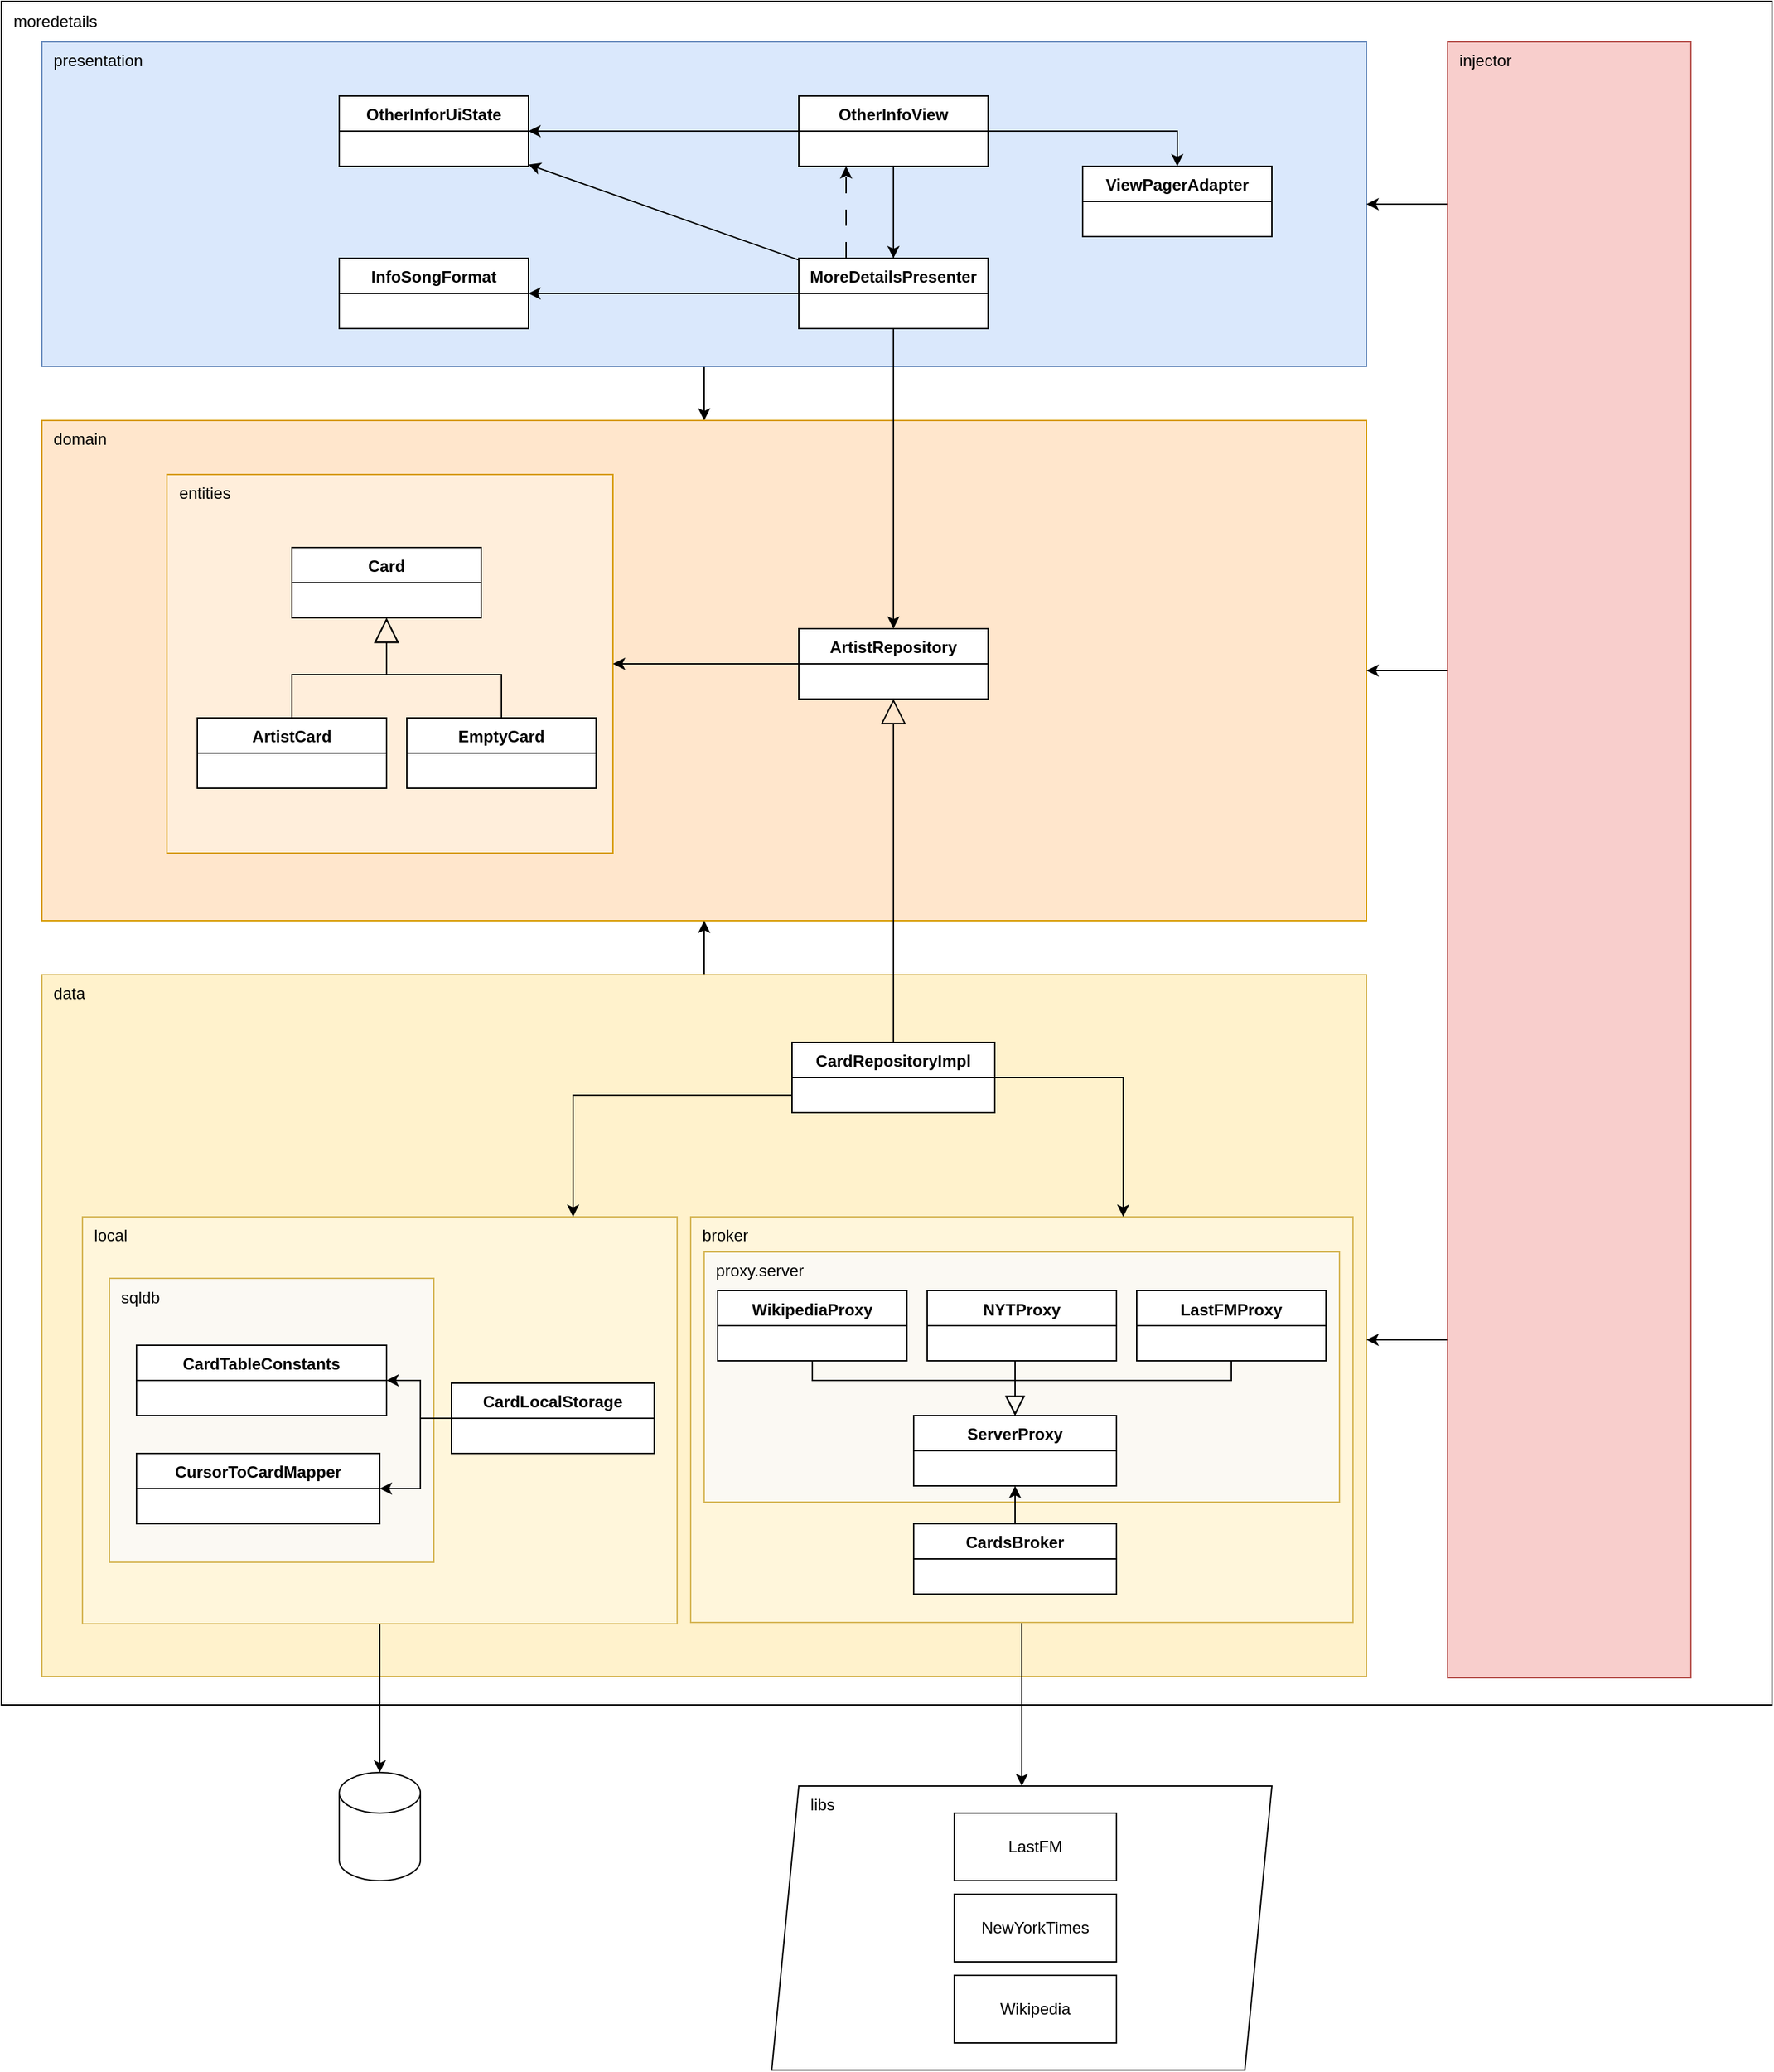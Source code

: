 <mxfile version="21.2.8" type="device">
  <diagram name="Página-1" id="IGTd7wFjD3Dsfbj7Bppf">
    <mxGraphModel dx="1873" dy="434" grid="1" gridSize="10" guides="1" tooltips="1" connect="1" arrows="1" fold="1" page="1" pageScale="1" pageWidth="1169" pageHeight="827" math="0" shadow="0">
      <root>
        <mxCell id="0" />
        <mxCell id="1" parent="0" />
        <mxCell id="fQUwkLlTzRfZ0Voz_JBa-1" value="" style="rounded=0;whiteSpace=wrap;html=1;fillColor=none;" parent="1" vertex="1">
          <mxGeometry x="-300" y="10" width="1310" height="1260" as="geometry" />
        </mxCell>
        <mxCell id="dshoqOkQyHUTQz9DMJpt-36" style="edgeStyle=orthogonalEdgeStyle;rounded=0;orthogonalLoop=1;jettySize=auto;html=1;" parent="1" source="dshoqOkQyHUTQz9DMJpt-1" target="dshoqOkQyHUTQz9DMJpt-2" edge="1">
          <mxGeometry relative="1" as="geometry" />
        </mxCell>
        <mxCell id="dshoqOkQyHUTQz9DMJpt-1" value="&amp;nbsp; presentation" style="rounded=0;whiteSpace=wrap;html=1;align=left;verticalAlign=top;fillColor=#dae8fc;strokeColor=#6c8ebf;" parent="1" vertex="1">
          <mxGeometry x="-270" y="40" width="980" height="240" as="geometry" />
        </mxCell>
        <mxCell id="dshoqOkQyHUTQz9DMJpt-2" value="&amp;nbsp; domain" style="rounded=0;whiteSpace=wrap;html=1;align=left;verticalAlign=top;fillColor=#ffe6cc;strokeColor=#d79b00;" parent="1" vertex="1">
          <mxGeometry x="-270" y="320" width="980" height="370" as="geometry" />
        </mxCell>
        <mxCell id="dshoqOkQyHUTQz9DMJpt-38" style="edgeStyle=orthogonalEdgeStyle;rounded=0;orthogonalLoop=1;jettySize=auto;html=1;" parent="1" source="dshoqOkQyHUTQz9DMJpt-3" target="dshoqOkQyHUTQz9DMJpt-2" edge="1">
          <mxGeometry relative="1" as="geometry" />
        </mxCell>
        <mxCell id="dshoqOkQyHUTQz9DMJpt-3" value="&amp;nbsp; data" style="rounded=0;whiteSpace=wrap;html=1;align=left;verticalAlign=top;fillColor=#fff2cc;strokeColor=#d6b656;" parent="1" vertex="1">
          <mxGeometry x="-270" y="730" width="980" height="519" as="geometry" />
        </mxCell>
        <mxCell id="dshoqOkQyHUTQz9DMJpt-4" value="moredetails" style="text;html=1;strokeColor=none;fillColor=none;align=center;verticalAlign=middle;whiteSpace=wrap;rounded=0;" parent="1" vertex="1">
          <mxGeometry x="-290" y="10" width="60" height="30" as="geometry" />
        </mxCell>
        <mxCell id="dshoqOkQyHUTQz9DMJpt-44" style="edgeStyle=orthogonalEdgeStyle;rounded=0;orthogonalLoop=1;jettySize=auto;html=1;" parent="1" source="dshoqOkQyHUTQz9DMJpt-6" target="dshoqOkQyHUTQz9DMJpt-43" edge="1">
          <mxGeometry relative="1" as="geometry" />
        </mxCell>
        <mxCell id="dshoqOkQyHUTQz9DMJpt-6" value="&amp;nbsp; local" style="rounded=0;whiteSpace=wrap;html=1;align=left;verticalAlign=top;fillColor=#fff6db;strokeColor=#d6b656;" parent="1" vertex="1">
          <mxGeometry x="-240" y="909" width="440" height="301" as="geometry" />
        </mxCell>
        <mxCell id="dshoqOkQyHUTQz9DMJpt-46" style="edgeStyle=orthogonalEdgeStyle;rounded=0;orthogonalLoop=1;jettySize=auto;html=1;" parent="1" source="dshoqOkQyHUTQz9DMJpt-7" target="dshoqOkQyHUTQz9DMJpt-45" edge="1">
          <mxGeometry relative="1" as="geometry" />
        </mxCell>
        <mxCell id="dshoqOkQyHUTQz9DMJpt-7" value="&amp;nbsp; broker" style="rounded=0;whiteSpace=wrap;html=1;align=left;verticalAlign=top;fillColor=#fff6db;strokeColor=#d6b656;" parent="1" vertex="1">
          <mxGeometry x="210" y="909" width="490" height="300" as="geometry" />
        </mxCell>
        <mxCell id="dshoqOkQyHUTQz9DMJpt-8" value="&amp;nbsp; proxy.server" style="rounded=0;whiteSpace=wrap;html=1;align=left;verticalAlign=top;fillColor=#fbf9f3;strokeColor=#d6b656;" parent="1" vertex="1">
          <mxGeometry x="220" y="935" width="470" height="185" as="geometry" />
        </mxCell>
        <mxCell id="FpjiiFdHGv9A1_sbyc6X-3" style="edgeStyle=orthogonalEdgeStyle;rounded=0;orthogonalLoop=1;jettySize=auto;html=1;endArrow=block;endFill=0;endSize=12;" edge="1" parent="1" source="dshoqOkQyHUTQz9DMJpt-10" target="dshoqOkQyHUTQz9DMJpt-16">
          <mxGeometry relative="1" as="geometry">
            <Array as="points">
              <mxPoint x="610" y="1030" />
              <mxPoint x="450" y="1030" />
            </Array>
          </mxGeometry>
        </mxCell>
        <mxCell id="dshoqOkQyHUTQz9DMJpt-10" value="LastFMProxy" style="swimlane;fontStyle=1;align=center;verticalAlign=top;childLayout=stackLayout;horizontal=1;startSize=26;horizontalStack=0;resizeParent=1;resizeParentMax=0;resizeLast=0;collapsible=1;marginBottom=0;whiteSpace=wrap;html=1;swimlaneFillColor=default;" parent="1" vertex="1">
          <mxGeometry x="540" y="963.5" width="140" height="52" as="geometry" />
        </mxCell>
        <mxCell id="FpjiiFdHGv9A1_sbyc6X-4" style="edgeStyle=orthogonalEdgeStyle;rounded=0;orthogonalLoop=1;jettySize=auto;html=1;endArrow=block;endFill=0;startSize=6;endSize=12;" edge="1" parent="1" source="dshoqOkQyHUTQz9DMJpt-14" target="dshoqOkQyHUTQz9DMJpt-16">
          <mxGeometry relative="1" as="geometry">
            <Array as="points">
              <mxPoint x="450" y="1040" />
              <mxPoint x="450" y="1040" />
            </Array>
          </mxGeometry>
        </mxCell>
        <mxCell id="dshoqOkQyHUTQz9DMJpt-14" value="NYTProxy" style="swimlane;fontStyle=1;align=center;verticalAlign=top;childLayout=stackLayout;horizontal=1;startSize=26;horizontalStack=0;resizeParent=1;resizeParentMax=0;resizeLast=0;collapsible=1;marginBottom=0;whiteSpace=wrap;html=1;swimlaneFillColor=default;" parent="1" vertex="1">
          <mxGeometry x="385" y="963.5" width="140" height="52" as="geometry" />
        </mxCell>
        <mxCell id="dshoqOkQyHUTQz9DMJpt-16" value="ServerProxy" style="swimlane;fontStyle=1;align=center;verticalAlign=top;childLayout=stackLayout;horizontal=1;startSize=26;horizontalStack=0;resizeParent=1;resizeParentMax=0;resizeLast=0;collapsible=1;marginBottom=0;whiteSpace=wrap;html=1;labelBackgroundColor=none;rounded=0;shadow=0;glass=0;gradientColor=none;swimlaneFillColor=default;" parent="1" vertex="1">
          <mxGeometry x="375" y="1056" width="150" height="52" as="geometry" />
        </mxCell>
        <mxCell id="dshoqOkQyHUTQz9DMJpt-17" value="CardLocalStorage" style="swimlane;fontStyle=1;align=center;verticalAlign=top;childLayout=stackLayout;horizontal=1;startSize=26;horizontalStack=0;resizeParent=1;resizeParentMax=0;resizeLast=0;collapsible=1;marginBottom=0;whiteSpace=wrap;html=1;swimlaneFillColor=default;" parent="1" vertex="1">
          <mxGeometry x="33" y="1032" width="150" height="52" as="geometry" />
        </mxCell>
        <mxCell id="dshoqOkQyHUTQz9DMJpt-22" value="&amp;nbsp; entities" style="rounded=0;whiteSpace=wrap;html=1;align=left;verticalAlign=top;fillColor=#ffeedb;strokeColor=#d79b00;" parent="1" vertex="1">
          <mxGeometry x="-177.5" y="360" width="330" height="280" as="geometry" />
        </mxCell>
        <mxCell id="dshoqOkQyHUTQz9DMJpt-51" style="edgeStyle=orthogonalEdgeStyle;rounded=0;orthogonalLoop=1;jettySize=auto;html=1;endArrow=block;endFill=0;endSize=16;" parent="1" source="dshoqOkQyHUTQz9DMJpt-23" target="dshoqOkQyHUTQz9DMJpt-50" edge="1">
          <mxGeometry relative="1" as="geometry" />
        </mxCell>
        <mxCell id="dshoqOkQyHUTQz9DMJpt-23" value="ArtistCard" style="swimlane;fontStyle=1;align=center;verticalAlign=top;childLayout=stackLayout;horizontal=1;startSize=26;horizontalStack=0;resizeParent=1;resizeParentMax=0;resizeLast=0;collapsible=1;marginBottom=0;whiteSpace=wrap;html=1;swimlaneFillColor=default;" parent="1" vertex="1">
          <mxGeometry x="-155" y="540" width="140" height="52" as="geometry" />
        </mxCell>
        <mxCell id="dshoqOkQyHUTQz9DMJpt-34" style="edgeStyle=orthogonalEdgeStyle;rounded=0;orthogonalLoop=1;jettySize=auto;html=1;" parent="1" source="dshoqOkQyHUTQz9DMJpt-24" target="dshoqOkQyHUTQz9DMJpt-22" edge="1">
          <mxGeometry relative="1" as="geometry" />
        </mxCell>
        <mxCell id="dshoqOkQyHUTQz9DMJpt-24" value="ArtistRepository" style="swimlane;fontStyle=1;align=center;verticalAlign=top;childLayout=stackLayout;horizontal=1;startSize=26;horizontalStack=0;resizeParent=1;resizeParentMax=0;resizeLast=0;collapsible=1;marginBottom=0;whiteSpace=wrap;html=1;swimlaneFillColor=default;" parent="1" vertex="1">
          <mxGeometry x="290" y="474" width="140" height="52" as="geometry" />
        </mxCell>
        <mxCell id="dshoqOkQyHUTQz9DMJpt-25" value="InfoSongFormat" style="swimlane;fontStyle=1;align=center;verticalAlign=top;childLayout=stackLayout;horizontal=1;startSize=26;horizontalStack=0;resizeParent=1;resizeParentMax=0;resizeLast=0;collapsible=1;marginBottom=0;whiteSpace=wrap;html=1;swimlaneFillColor=default;" parent="1" vertex="1">
          <mxGeometry x="-50" y="200" width="140" height="52" as="geometry" />
        </mxCell>
        <mxCell id="dshoqOkQyHUTQz9DMJpt-48" style="rounded=0;orthogonalLoop=1;jettySize=auto;html=1;" parent="1" source="dshoqOkQyHUTQz9DMJpt-26" target="dshoqOkQyHUTQz9DMJpt-27" edge="1">
          <mxGeometry relative="1" as="geometry" />
        </mxCell>
        <mxCell id="fQUwkLlTzRfZ0Voz_JBa-11" style="edgeStyle=orthogonalEdgeStyle;rounded=0;orthogonalLoop=1;jettySize=auto;html=1;exitX=0.25;exitY=0;exitDx=0;exitDy=0;entryX=0.25;entryY=1;entryDx=0;entryDy=0;dashed=1;dashPattern=12 12;" parent="1" source="dshoqOkQyHUTQz9DMJpt-26" target="dshoqOkQyHUTQz9DMJpt-28" edge="1">
          <mxGeometry relative="1" as="geometry" />
        </mxCell>
        <mxCell id="fQUwkLlTzRfZ0Voz_JBa-12" style="edgeStyle=orthogonalEdgeStyle;rounded=0;orthogonalLoop=1;jettySize=auto;html=1;exitX=0;exitY=0.5;exitDx=0;exitDy=0;entryX=1;entryY=0.5;entryDx=0;entryDy=0;" parent="1" source="dshoqOkQyHUTQz9DMJpt-26" target="dshoqOkQyHUTQz9DMJpt-25" edge="1">
          <mxGeometry relative="1" as="geometry" />
        </mxCell>
        <mxCell id="fQUwkLlTzRfZ0Voz_JBa-14" style="edgeStyle=orthogonalEdgeStyle;rounded=0;orthogonalLoop=1;jettySize=auto;html=1;entryX=0.5;entryY=0;entryDx=0;entryDy=0;" parent="1" source="dshoqOkQyHUTQz9DMJpt-26" target="dshoqOkQyHUTQz9DMJpt-24" edge="1">
          <mxGeometry relative="1" as="geometry" />
        </mxCell>
        <mxCell id="dshoqOkQyHUTQz9DMJpt-26" value="MoreDetailsPresenter" style="swimlane;fontStyle=1;align=center;verticalAlign=top;childLayout=stackLayout;horizontal=1;startSize=26;horizontalStack=0;resizeParent=1;resizeParentMax=0;resizeLast=0;collapsible=1;marginBottom=0;whiteSpace=wrap;html=1;swimlaneFillColor=default;" parent="1" vertex="1">
          <mxGeometry x="290" y="200" width="140" height="52" as="geometry" />
        </mxCell>
        <mxCell id="dshoqOkQyHUTQz9DMJpt-27" value="OtherInforUiState" style="swimlane;fontStyle=1;align=center;verticalAlign=top;childLayout=stackLayout;horizontal=1;startSize=26;horizontalStack=0;resizeParent=1;resizeParentMax=0;resizeLast=0;collapsible=1;marginBottom=0;whiteSpace=wrap;html=1;swimlaneFillColor=default;" parent="1" vertex="1">
          <mxGeometry x="-50" y="80" width="140" height="52" as="geometry" />
        </mxCell>
        <mxCell id="dshoqOkQyHUTQz9DMJpt-37" style="edgeStyle=orthogonalEdgeStyle;rounded=0;orthogonalLoop=1;jettySize=auto;html=1;" parent="1" source="dshoqOkQyHUTQz9DMJpt-28" target="dshoqOkQyHUTQz9DMJpt-26" edge="1">
          <mxGeometry relative="1" as="geometry" />
        </mxCell>
        <mxCell id="dshoqOkQyHUTQz9DMJpt-49" style="edgeStyle=orthogonalEdgeStyle;rounded=0;orthogonalLoop=1;jettySize=auto;html=1;" parent="1" source="dshoqOkQyHUTQz9DMJpt-28" target="dshoqOkQyHUTQz9DMJpt-27" edge="1">
          <mxGeometry relative="1" as="geometry" />
        </mxCell>
        <mxCell id="dshoqOkQyHUTQz9DMJpt-30" style="rounded=0;orthogonalLoop=1;jettySize=auto;html=1;endArrow=block;endFill=0;startSize=6;endSize=16;" parent="1" source="dshoqOkQyHUTQz9DMJpt-29" target="dshoqOkQyHUTQz9DMJpt-24" edge="1">
          <mxGeometry relative="1" as="geometry" />
        </mxCell>
        <mxCell id="dshoqOkQyHUTQz9DMJpt-32" style="edgeStyle=orthogonalEdgeStyle;rounded=0;orthogonalLoop=1;jettySize=auto;html=1;" parent="1" source="dshoqOkQyHUTQz9DMJpt-29" target="dshoqOkQyHUTQz9DMJpt-7" edge="1">
          <mxGeometry relative="1" as="geometry">
            <Array as="points">
              <mxPoint x="530" y="806" />
            </Array>
          </mxGeometry>
        </mxCell>
        <mxCell id="dshoqOkQyHUTQz9DMJpt-33" style="edgeStyle=orthogonalEdgeStyle;rounded=0;orthogonalLoop=1;jettySize=auto;html=1;" parent="1" source="dshoqOkQyHUTQz9DMJpt-29" target="dshoqOkQyHUTQz9DMJpt-6" edge="1">
          <mxGeometry relative="1" as="geometry">
            <Array as="points">
              <mxPoint x="123" y="819" />
            </Array>
          </mxGeometry>
        </mxCell>
        <mxCell id="dshoqOkQyHUTQz9DMJpt-29" value="CardRepositoryImpl" style="swimlane;fontStyle=1;align=center;verticalAlign=top;childLayout=stackLayout;horizontal=1;startSize=26;horizontalStack=0;resizeParent=1;resizeParentMax=0;resizeLast=0;collapsible=1;marginBottom=0;whiteSpace=wrap;html=1;swimlaneFillColor=default;" parent="1" vertex="1">
          <mxGeometry x="285" y="780" width="150" height="52" as="geometry" />
        </mxCell>
        <mxCell id="dshoqOkQyHUTQz9DMJpt-40" style="edgeStyle=orthogonalEdgeStyle;rounded=0;orthogonalLoop=1;jettySize=auto;html=1;" parent="1" source="dshoqOkQyHUTQz9DMJpt-39" target="dshoqOkQyHUTQz9DMJpt-1" edge="1">
          <mxGeometry relative="1" as="geometry">
            <Array as="points">
              <mxPoint x="740" y="160" />
              <mxPoint x="740" y="160" />
            </Array>
          </mxGeometry>
        </mxCell>
        <mxCell id="dshoqOkQyHUTQz9DMJpt-41" style="edgeStyle=orthogonalEdgeStyle;rounded=0;orthogonalLoop=1;jettySize=auto;html=1;" parent="1" source="dshoqOkQyHUTQz9DMJpt-39" target="dshoqOkQyHUTQz9DMJpt-2" edge="1">
          <mxGeometry relative="1" as="geometry">
            <Array as="points">
              <mxPoint x="750" y="505" />
              <mxPoint x="750" y="505" />
            </Array>
          </mxGeometry>
        </mxCell>
        <mxCell id="dshoqOkQyHUTQz9DMJpt-42" style="edgeStyle=orthogonalEdgeStyle;rounded=0;orthogonalLoop=1;jettySize=auto;html=1;" parent="1" source="dshoqOkQyHUTQz9DMJpt-39" target="dshoqOkQyHUTQz9DMJpt-3" edge="1">
          <mxGeometry relative="1" as="geometry">
            <Array as="points">
              <mxPoint x="740" y="1000" />
              <mxPoint x="740" y="1000" />
            </Array>
          </mxGeometry>
        </mxCell>
        <mxCell id="dshoqOkQyHUTQz9DMJpt-39" value="&amp;nbsp; injector" style="rounded=0;whiteSpace=wrap;html=1;align=left;verticalAlign=top;fillColor=#f8cecc;strokeColor=#b85450;" parent="1" vertex="1">
          <mxGeometry x="770" y="40" width="180" height="1210" as="geometry" />
        </mxCell>
        <mxCell id="dshoqOkQyHUTQz9DMJpt-43" value="" style="shape=cylinder3;whiteSpace=wrap;html=1;boundedLbl=1;backgroundOutline=1;size=15;" parent="1" vertex="1">
          <mxGeometry x="-50" y="1320" width="60" height="80" as="geometry" />
        </mxCell>
        <mxCell id="dshoqOkQyHUTQz9DMJpt-45" value="&amp;nbsp; &amp;nbsp; &amp;nbsp; &amp;nbsp; libs" style="shape=parallelogram;perimeter=parallelogramPerimeter;whiteSpace=wrap;html=1;fixedSize=1;align=left;verticalAlign=top;" parent="1" vertex="1">
          <mxGeometry x="270" y="1330" width="370" height="210" as="geometry" />
        </mxCell>
        <mxCell id="dshoqOkQyHUTQz9DMJpt-50" value="Card" style="swimlane;fontStyle=1;align=center;verticalAlign=top;childLayout=stackLayout;horizontal=1;startSize=26;horizontalStack=0;resizeParent=1;resizeParentMax=0;resizeLast=0;collapsible=1;marginBottom=0;whiteSpace=wrap;html=1;swimlaneFillColor=default;" parent="1" vertex="1">
          <mxGeometry x="-85" y="414" width="140" height="52" as="geometry" />
        </mxCell>
        <mxCell id="dshoqOkQyHUTQz9DMJpt-53" style="edgeStyle=orthogonalEdgeStyle;rounded=0;orthogonalLoop=1;jettySize=auto;html=1;endArrow=block;endFill=0;endSize=16;" parent="1" source="dshoqOkQyHUTQz9DMJpt-52" target="dshoqOkQyHUTQz9DMJpt-50" edge="1">
          <mxGeometry relative="1" as="geometry" />
        </mxCell>
        <mxCell id="dshoqOkQyHUTQz9DMJpt-52" value="EmptyCard" style="swimlane;fontStyle=1;align=center;verticalAlign=top;childLayout=stackLayout;horizontal=1;startSize=26;horizontalStack=0;resizeParent=1;resizeParentMax=0;resizeLast=0;collapsible=1;marginBottom=0;whiteSpace=wrap;html=1;swimlaneFillColor=default;" parent="1" vertex="1">
          <mxGeometry y="540" width="140" height="52" as="geometry" />
        </mxCell>
        <mxCell id="fQUwkLlTzRfZ0Voz_JBa-5" value="&amp;nbsp; sqldb" style="rounded=0;whiteSpace=wrap;html=1;align=left;verticalAlign=top;fillColor=#fbf9f3;strokeColor=#d6b656;" parent="1" vertex="1">
          <mxGeometry x="-220" y="954.5" width="240" height="210" as="geometry" />
        </mxCell>
        <mxCell id="fQUwkLlTzRfZ0Voz_JBa-6" value="CardTableConstants" style="swimlane;fontStyle=1;align=center;verticalAlign=top;childLayout=stackLayout;horizontal=1;startSize=26;horizontalStack=0;resizeParent=1;resizeParentMax=0;resizeLast=0;collapsible=1;marginBottom=0;whiteSpace=wrap;html=1;swimlaneFillColor=default;" parent="1" vertex="1">
          <mxGeometry x="-200" y="1004" width="185" height="52" as="geometry" />
        </mxCell>
        <mxCell id="fQUwkLlTzRfZ0Voz_JBa-7" value="CursorToCardMapper" style="swimlane;fontStyle=1;align=center;verticalAlign=top;childLayout=stackLayout;horizontal=1;startSize=26;horizontalStack=0;resizeParent=1;resizeParentMax=0;resizeLast=0;collapsible=1;marginBottom=0;whiteSpace=wrap;html=1;swimlaneFillColor=default;" parent="1" vertex="1">
          <mxGeometry x="-200" y="1084" width="180" height="52" as="geometry" />
        </mxCell>
        <mxCell id="fQUwkLlTzRfZ0Voz_JBa-9" value="" style="endArrow=classic;html=1;rounded=0;exitX=0;exitY=0.5;exitDx=0;exitDy=0;entryX=1;entryY=0.5;entryDx=0;entryDy=0;edgeStyle=orthogonalEdgeStyle;" parent="1" source="dshoqOkQyHUTQz9DMJpt-17" target="fQUwkLlTzRfZ0Voz_JBa-7" edge="1">
          <mxGeometry width="50" height="50" relative="1" as="geometry">
            <mxPoint x="170" y="990" as="sourcePoint" />
            <mxPoint x="220" y="940" as="targetPoint" />
            <Array as="points">
              <mxPoint x="10" y="1058" />
              <mxPoint x="10" y="1110" />
            </Array>
          </mxGeometry>
        </mxCell>
        <mxCell id="fQUwkLlTzRfZ0Voz_JBa-8" style="edgeStyle=orthogonalEdgeStyle;rounded=0;orthogonalLoop=1;jettySize=auto;html=1;exitX=0;exitY=0.5;exitDx=0;exitDy=0;entryX=1;entryY=0.5;entryDx=0;entryDy=0;" parent="1" source="dshoqOkQyHUTQz9DMJpt-17" target="fQUwkLlTzRfZ0Voz_JBa-6" edge="1">
          <mxGeometry relative="1" as="geometry">
            <Array as="points">
              <mxPoint x="10" y="1058" />
              <mxPoint x="10" y="1030" />
            </Array>
          </mxGeometry>
        </mxCell>
        <mxCell id="fQUwkLlTzRfZ0Voz_JBa-10" value="" style="edgeStyle=orthogonalEdgeStyle;rounded=0;orthogonalLoop=1;jettySize=auto;html=1;endArrow=none;endFill=0;" parent="1" source="dshoqOkQyHUTQz9DMJpt-26" target="dshoqOkQyHUTQz9DMJpt-28" edge="1">
          <mxGeometry relative="1" as="geometry">
            <mxPoint x="390" y="116" as="sourcePoint" />
            <mxPoint x="20" y="200" as="targetPoint" />
          </mxGeometry>
        </mxCell>
        <mxCell id="FpjiiFdHGv9A1_sbyc6X-12" style="edgeStyle=orthogonalEdgeStyle;rounded=0;orthogonalLoop=1;jettySize=auto;html=1;" edge="1" parent="1" source="dshoqOkQyHUTQz9DMJpt-28" target="FpjiiFdHGv9A1_sbyc6X-10">
          <mxGeometry relative="1" as="geometry">
            <Array as="points">
              <mxPoint x="570" y="106" />
            </Array>
          </mxGeometry>
        </mxCell>
        <mxCell id="dshoqOkQyHUTQz9DMJpt-28" value="OtherInfoView" style="swimlane;fontStyle=1;align=center;verticalAlign=top;childLayout=stackLayout;horizontal=1;startSize=26;horizontalStack=0;resizeParent=1;resizeParentMax=0;resizeLast=0;collapsible=1;marginBottom=0;whiteSpace=wrap;html=1;swimlaneFillColor=default;" parent="1" vertex="1">
          <mxGeometry x="290" y="80" width="140" height="52" as="geometry" />
        </mxCell>
        <mxCell id="FpjiiFdHGv9A1_sbyc6X-9" style="edgeStyle=orthogonalEdgeStyle;rounded=0;orthogonalLoop=1;jettySize=auto;html=1;" edge="1" parent="1" source="FpjiiFdHGv9A1_sbyc6X-1" target="dshoqOkQyHUTQz9DMJpt-16">
          <mxGeometry relative="1" as="geometry" />
        </mxCell>
        <mxCell id="FpjiiFdHGv9A1_sbyc6X-1" value="CardsBroker" style="swimlane;fontStyle=1;align=center;verticalAlign=top;childLayout=stackLayout;horizontal=1;startSize=26;horizontalStack=0;resizeParent=1;resizeParentMax=0;resizeLast=0;collapsible=1;marginBottom=0;whiteSpace=wrap;html=1;labelBackgroundColor=none;rounded=0;shadow=0;glass=0;gradientColor=none;swimlaneFillColor=default;" vertex="1" parent="1">
          <mxGeometry x="375" y="1136" width="150" height="52" as="geometry" />
        </mxCell>
        <mxCell id="FpjiiFdHGv9A1_sbyc6X-5" style="edgeStyle=orthogonalEdgeStyle;rounded=0;orthogonalLoop=1;jettySize=auto;html=1;endArrow=block;endFill=0;endSize=12;" edge="1" parent="1" source="FpjiiFdHGv9A1_sbyc6X-2" target="dshoqOkQyHUTQz9DMJpt-16">
          <mxGeometry relative="1" as="geometry">
            <Array as="points">
              <mxPoint x="300" y="1030" />
              <mxPoint x="450" y="1030" />
            </Array>
          </mxGeometry>
        </mxCell>
        <mxCell id="FpjiiFdHGv9A1_sbyc6X-2" value="WikipediaProxy" style="swimlane;fontStyle=1;align=center;verticalAlign=top;childLayout=stackLayout;horizontal=1;startSize=26;horizontalStack=0;resizeParent=1;resizeParentMax=0;resizeLast=0;collapsible=1;marginBottom=0;whiteSpace=wrap;html=1;swimlaneFillColor=default;" vertex="1" parent="1">
          <mxGeometry x="230" y="963.5" width="140" height="52" as="geometry" />
        </mxCell>
        <mxCell id="FpjiiFdHGv9A1_sbyc6X-6" value="Wikipedia" style="rounded=0;whiteSpace=wrap;html=1;" vertex="1" parent="1">
          <mxGeometry x="405" y="1470" width="120" height="50" as="geometry" />
        </mxCell>
        <mxCell id="FpjiiFdHGv9A1_sbyc6X-7" value="NewYorkTimes" style="rounded=0;whiteSpace=wrap;html=1;" vertex="1" parent="1">
          <mxGeometry x="405" y="1410" width="120" height="50" as="geometry" />
        </mxCell>
        <mxCell id="FpjiiFdHGv9A1_sbyc6X-8" value="LastFM" style="rounded=0;whiteSpace=wrap;html=1;" vertex="1" parent="1">
          <mxGeometry x="405" y="1350" width="120" height="50" as="geometry" />
        </mxCell>
        <mxCell id="FpjiiFdHGv9A1_sbyc6X-10" value="ViewPagerAdapter" style="swimlane;fontStyle=1;align=center;verticalAlign=top;childLayout=stackLayout;horizontal=1;startSize=26;horizontalStack=0;resizeParent=1;resizeParentMax=0;resizeLast=0;collapsible=1;marginBottom=0;whiteSpace=wrap;html=1;swimlaneFillColor=default;" vertex="1" parent="1">
          <mxGeometry x="500" y="132" width="140" height="52" as="geometry" />
        </mxCell>
      </root>
    </mxGraphModel>
  </diagram>
</mxfile>
